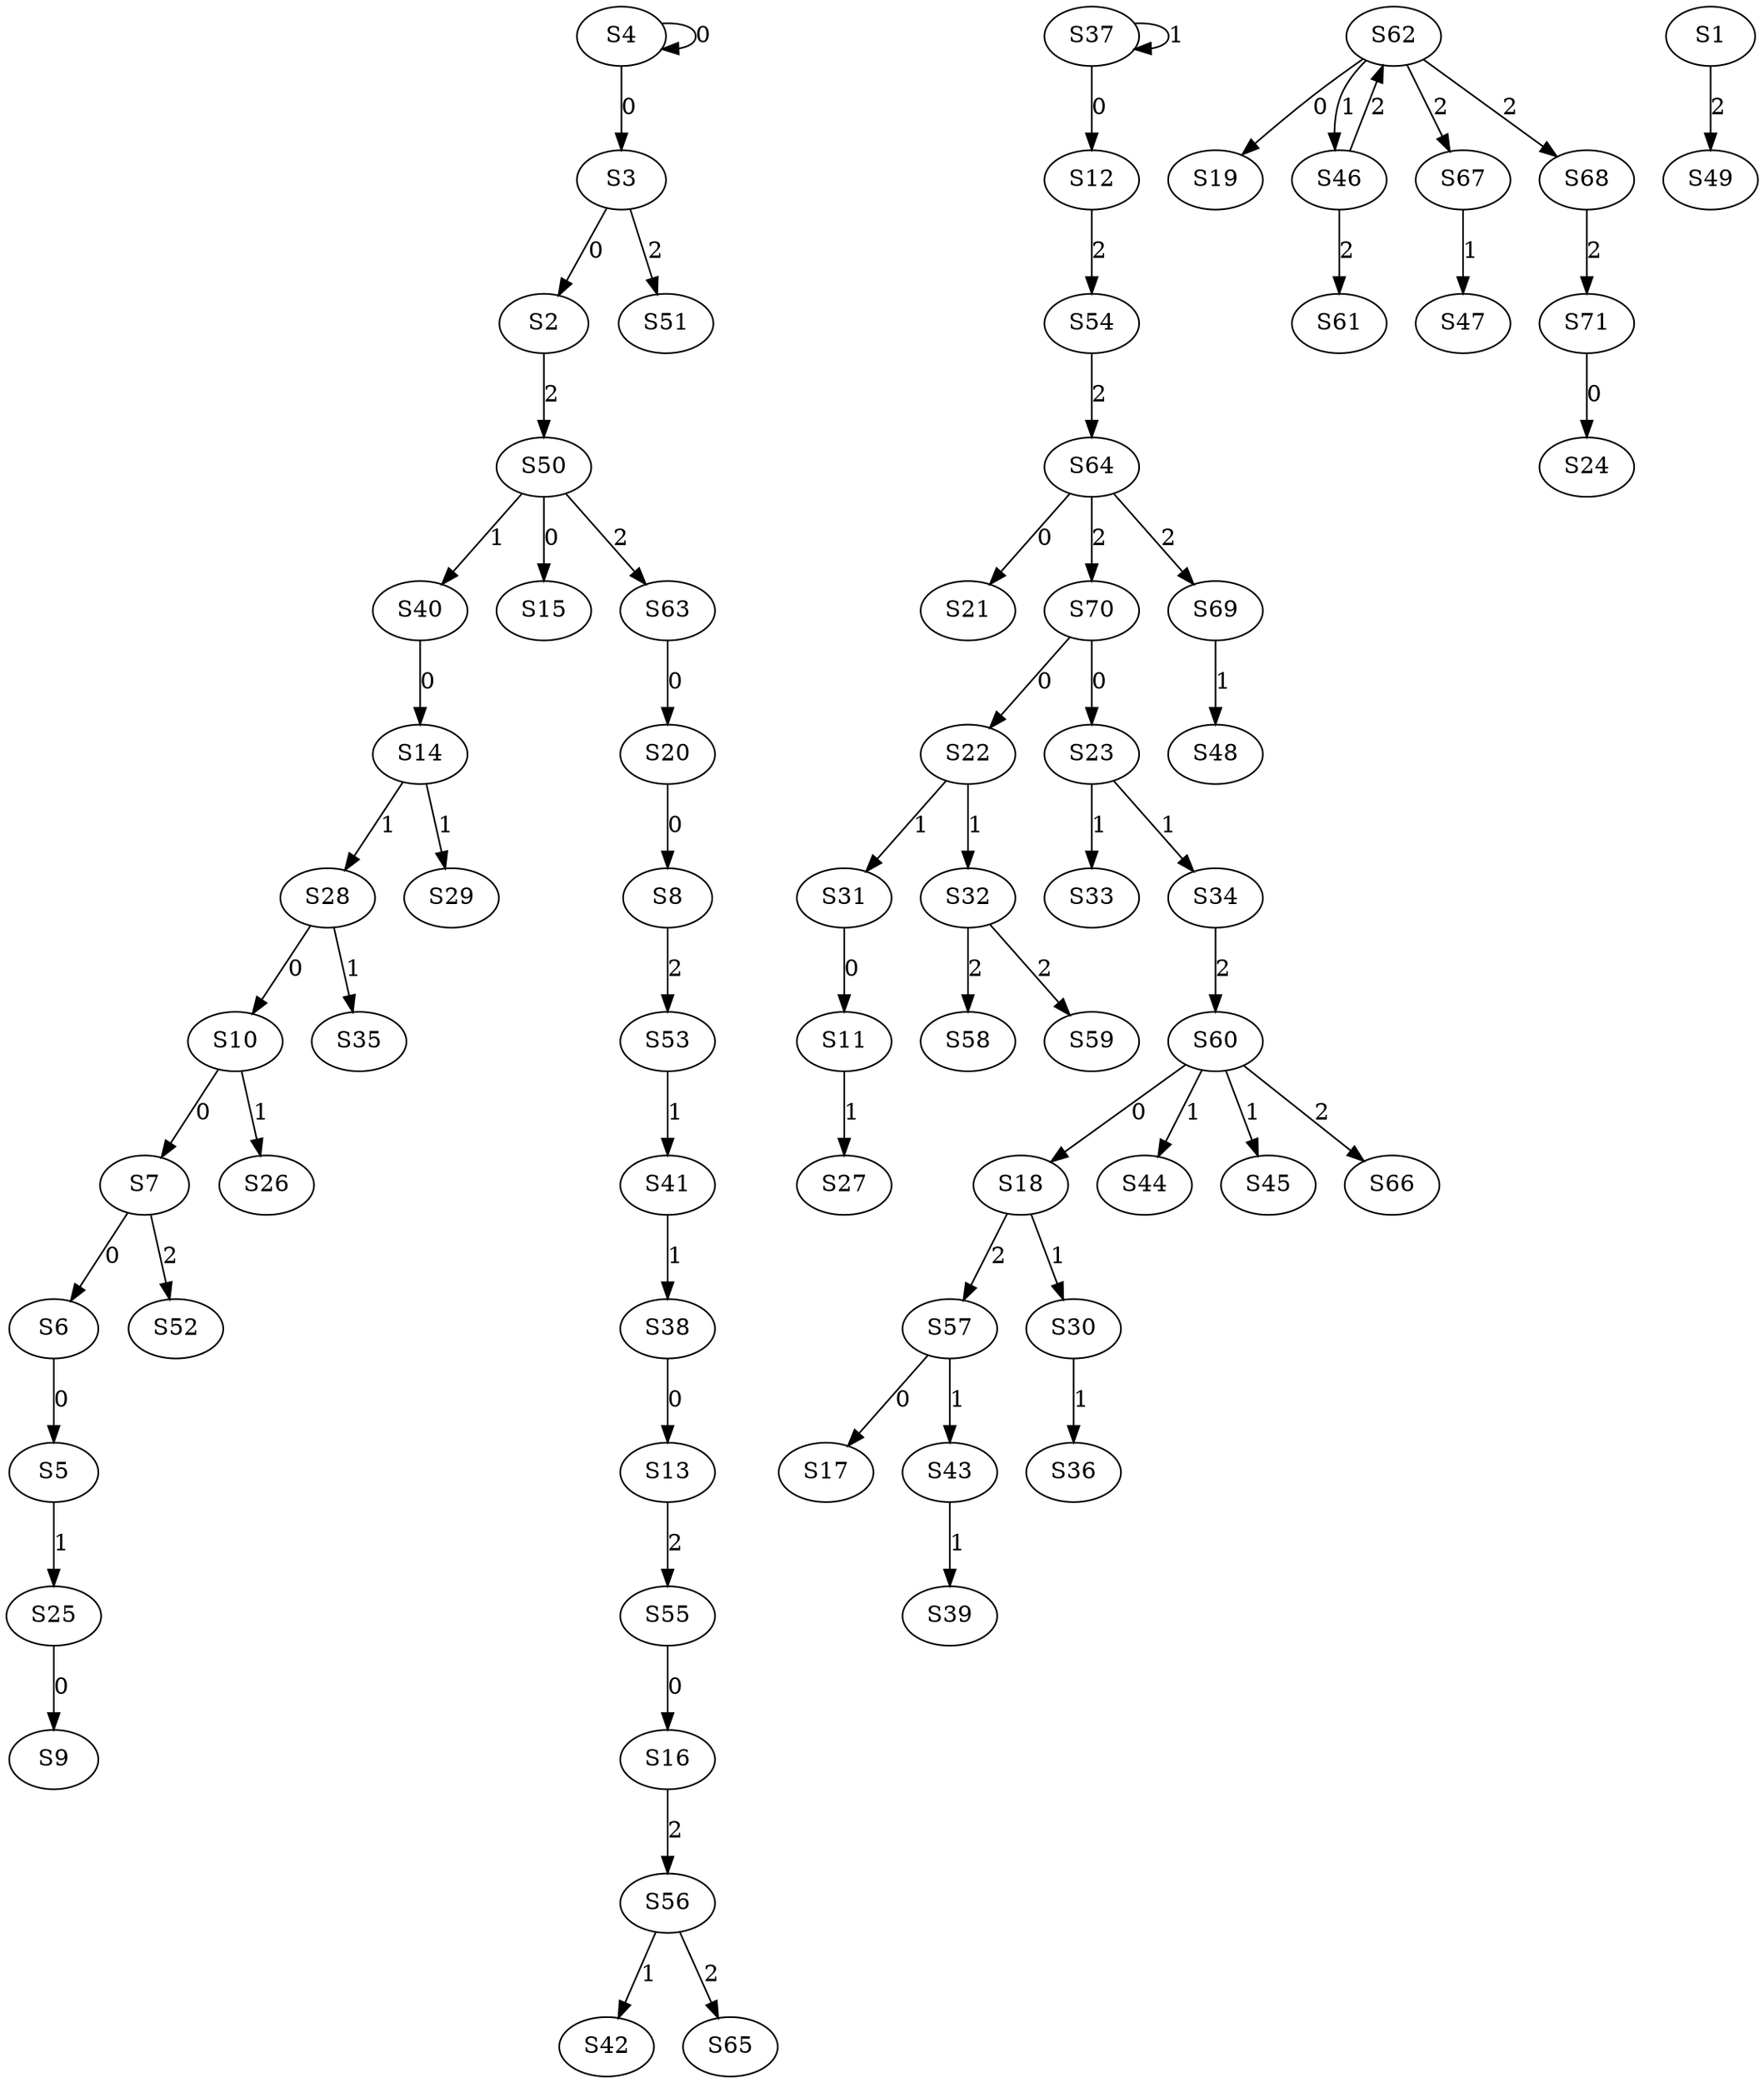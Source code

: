 strict digraph {
	S3 -> S2 [ label = 0 ];
	S4 -> S3 [ label = 0 ];
	S4 -> S4 [ label = 0 ];
	S6 -> S5 [ label = 0 ];
	S7 -> S6 [ label = 0 ];
	S10 -> S7 [ label = 0 ];
	S20 -> S8 [ label = 0 ];
	S25 -> S9 [ label = 0 ];
	S28 -> S10 [ label = 0 ];
	S31 -> S11 [ label = 0 ];
	S37 -> S12 [ label = 0 ];
	S38 -> S13 [ label = 0 ];
	S40 -> S14 [ label = 0 ];
	S50 -> S15 [ label = 0 ];
	S55 -> S16 [ label = 0 ];
	S57 -> S17 [ label = 0 ];
	S60 -> S18 [ label = 0 ];
	S62 -> S19 [ label = 0 ];
	S63 -> S20 [ label = 0 ];
	S64 -> S21 [ label = 0 ];
	S70 -> S22 [ label = 0 ];
	S70 -> S23 [ label = 0 ];
	S71 -> S24 [ label = 0 ];
	S5 -> S25 [ label = 1 ];
	S10 -> S26 [ label = 1 ];
	S11 -> S27 [ label = 1 ];
	S14 -> S28 [ label = 1 ];
	S14 -> S29 [ label = 1 ];
	S18 -> S30 [ label = 1 ];
	S22 -> S31 [ label = 1 ];
	S22 -> S32 [ label = 1 ];
	S23 -> S33 [ label = 1 ];
	S23 -> S34 [ label = 1 ];
	S28 -> S35 [ label = 1 ];
	S30 -> S36 [ label = 1 ];
	S37 -> S37 [ label = 1 ];
	S41 -> S38 [ label = 1 ];
	S43 -> S39 [ label = 1 ];
	S50 -> S40 [ label = 1 ];
	S53 -> S41 [ label = 1 ];
	S56 -> S42 [ label = 1 ];
	S57 -> S43 [ label = 1 ];
	S60 -> S44 [ label = 1 ];
	S60 -> S45 [ label = 1 ];
	S62 -> S46 [ label = 1 ];
	S67 -> S47 [ label = 1 ];
	S69 -> S48 [ label = 1 ];
	S1 -> S49 [ label = 2 ];
	S2 -> S50 [ label = 2 ];
	S3 -> S51 [ label = 2 ];
	S7 -> S52 [ label = 2 ];
	S8 -> S53 [ label = 2 ];
	S12 -> S54 [ label = 2 ];
	S13 -> S55 [ label = 2 ];
	S16 -> S56 [ label = 2 ];
	S18 -> S57 [ label = 2 ];
	S32 -> S58 [ label = 2 ];
	S32 -> S59 [ label = 2 ];
	S34 -> S60 [ label = 2 ];
	S46 -> S61 [ label = 2 ];
	S46 -> S62 [ label = 2 ];
	S50 -> S63 [ label = 2 ];
	S54 -> S64 [ label = 2 ];
	S56 -> S65 [ label = 2 ];
	S60 -> S66 [ label = 2 ];
	S62 -> S67 [ label = 2 ];
	S62 -> S68 [ label = 2 ];
	S64 -> S69 [ label = 2 ];
	S64 -> S70 [ label = 2 ];
	S68 -> S71 [ label = 2 ];
}